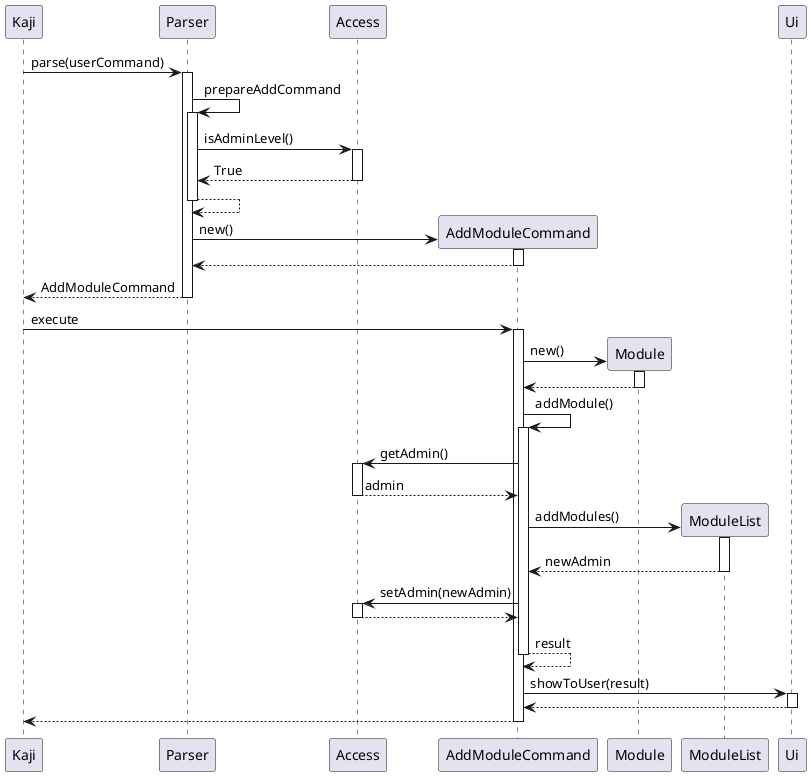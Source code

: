 @startuml
Kaji -> Parser ++ : parse(userCommand)
Parser -> Parser ++ : prepareAddCommand
Parser -> Access ++ : isAdminLevel()
return True
return
create AddModuleCommand
Parser -> AddModuleCommand ++ : new()
return
return AddModuleCommand
Kaji -> AddModuleCommand ++ : execute

create Module
AddModuleCommand -> Module ++ : new()
return
AddModuleCommand -> AddModuleCommand ++ : addModule()
AddModuleCommand -> Access ++ : getAdmin()
return admin
create ModuleList
AddModuleCommand -> ModuleList ++ : addModules()
return newAdmin
AddModuleCommand -> Access ++ : setAdmin(newAdmin)
return
return result
AddModuleCommand -> Ui ++ : showToUser(result)
return
return

@enduml
